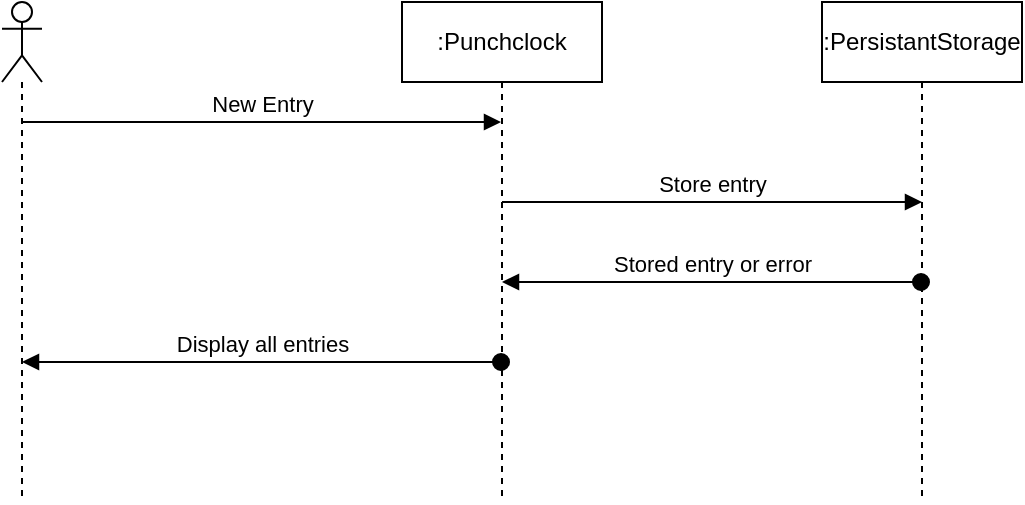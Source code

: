 <mxfile>
    <diagram id="2C-67c_D6kvG4JHcbcV9" name="Page-1">
        <mxGraphModel dx="748" dy="771" grid="1" gridSize="10" guides="1" tooltips="1" connect="1" arrows="1" fold="1" page="1" pageScale="1" pageWidth="850" pageHeight="1100" math="0" shadow="0">
            <root>
                <mxCell id="0"/>
                <mxCell id="1" parent="0"/>
                <mxCell id="2" value=":Punchclock" style="shape=umlLifeline;perimeter=lifelinePerimeter;whiteSpace=wrap;html=1;container=1;collapsible=0;recursiveResize=0;outlineConnect=0;" vertex="1" parent="1">
                    <mxGeometry x="270" y="120" width="100" height="250" as="geometry"/>
                </mxCell>
                <mxCell id="3" value="" style="shape=umlLifeline;participant=umlActor;perimeter=lifelinePerimeter;whiteSpace=wrap;html=1;container=1;collapsible=0;recursiveResize=0;verticalAlign=top;spacingTop=36;outlineConnect=0;" vertex="1" parent="1">
                    <mxGeometry x="70" y="120" width="20" height="250" as="geometry"/>
                </mxCell>
                <mxCell id="4" value="New Entry" style="html=1;verticalAlign=bottom;endArrow=block;" edge="1" parent="1" source="3" target="2">
                    <mxGeometry width="80" relative="1" as="geometry">
                        <mxPoint x="130" y="180" as="sourcePoint"/>
                        <mxPoint x="210" y="180" as="targetPoint"/>
                        <Array as="points">
                            <mxPoint x="160" y="180"/>
                        </Array>
                    </mxGeometry>
                </mxCell>
                <mxCell id="5" value="Display all entries" style="html=1;verticalAlign=bottom;startArrow=oval;startFill=1;endArrow=block;startSize=8;" edge="1" parent="1" source="2" target="3">
                    <mxGeometry width="60" relative="1" as="geometry">
                        <mxPoint x="130" y="300" as="sourcePoint"/>
                        <mxPoint x="190" y="300" as="targetPoint"/>
                        <Array as="points">
                            <mxPoint x="260" y="300"/>
                        </Array>
                    </mxGeometry>
                </mxCell>
                <mxCell id="6" value=":PersistantStorage" style="shape=umlLifeline;perimeter=lifelinePerimeter;whiteSpace=wrap;html=1;container=1;collapsible=0;recursiveResize=0;outlineConnect=0;" vertex="1" parent="1">
                    <mxGeometry x="480" y="120" width="100" height="250" as="geometry"/>
                </mxCell>
                <mxCell id="7" value="Store entry" style="html=1;verticalAlign=bottom;endArrow=block;" edge="1" parent="1">
                    <mxGeometry width="80" relative="1" as="geometry">
                        <mxPoint x="320" y="220" as="sourcePoint"/>
                        <mxPoint x="530" y="220" as="targetPoint"/>
                    </mxGeometry>
                </mxCell>
                <mxCell id="8" value="Stored entry or error" style="html=1;verticalAlign=bottom;startArrow=oval;startFill=1;endArrow=block;startSize=8;" edge="1" parent="1" source="6" target="2">
                    <mxGeometry width="60" relative="1" as="geometry">
                        <mxPoint x="500" y="330" as="sourcePoint"/>
                        <mxPoint x="350" y="330" as="targetPoint"/>
                        <Array as="points">
                            <mxPoint x="410" y="260"/>
                            <mxPoint x="350" y="260"/>
                        </Array>
                    </mxGeometry>
                </mxCell>
            </root>
        </mxGraphModel>
    </diagram>
</mxfile>